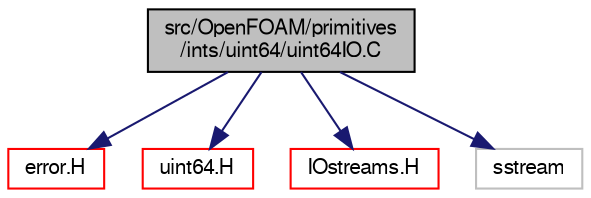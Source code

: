 digraph "src/OpenFOAM/primitives/ints/uint64/uint64IO.C"
{
  bgcolor="transparent";
  edge [fontname="FreeSans",fontsize="10",labelfontname="FreeSans",labelfontsize="10"];
  node [fontname="FreeSans",fontsize="10",shape=record];
  Node1 [label="src/OpenFOAM/primitives\l/ints/uint64/uint64IO.C",height=0.2,width=0.4,color="black", fillcolor="grey75", style="filled" fontcolor="black"];
  Node1 -> Node2 [color="midnightblue",fontsize="10",style="solid",fontname="FreeSans"];
  Node2 [label="error.H",height=0.2,width=0.4,color="red",URL="$a07263.html"];
  Node1 -> Node3 [color="midnightblue",fontsize="10",style="solid",fontname="FreeSans"];
  Node3 [label="uint64.H",height=0.2,width=0.4,color="red",URL="$a08435.html",tooltip="64bit uinteger "];
  Node1 -> Node4 [color="midnightblue",fontsize="10",style="solid",fontname="FreeSans"];
  Node4 [label="IOstreams.H",height=0.2,width=0.4,color="red",URL="$a07314.html",tooltip="Useful combination of include files which define Sin, Sout and Serr and the use of IO streams general..."];
  Node1 -> Node5 [color="midnightblue",fontsize="10",style="solid",fontname="FreeSans"];
  Node5 [label="sstream",height=0.2,width=0.4,color="grey75"];
}
